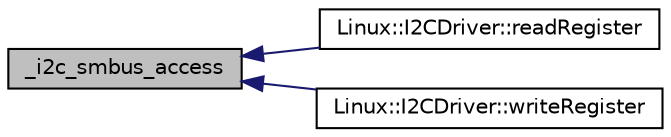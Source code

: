 digraph "_i2c_smbus_access"
{
 // INTERACTIVE_SVG=YES
  edge [fontname="Helvetica",fontsize="10",labelfontname="Helvetica",labelfontsize="10"];
  node [fontname="Helvetica",fontsize="10",shape=record];
  rankdir="LR";
  Node1 [label="_i2c_smbus_access",height=0.2,width=0.4,color="black", fillcolor="grey75", style="filled", fontcolor="black"];
  Node1 -> Node2 [dir="back",color="midnightblue",fontsize="10",style="solid",fontname="Helvetica"];
  Node2 [label="Linux::I2CDriver::readRegister",height=0.2,width=0.4,color="black", fillcolor="white", style="filled",URL="$classLinux_1_1I2CDriver.html#ab8a2b61dfd65f805a1326f258ec3b40b"];
  Node1 -> Node3 [dir="back",color="midnightblue",fontsize="10",style="solid",fontname="Helvetica"];
  Node3 [label="Linux::I2CDriver::writeRegister",height=0.2,width=0.4,color="black", fillcolor="white", style="filled",URL="$classLinux_1_1I2CDriver.html#aee519af8e3c6033533d0e36916f96c83"];
}
